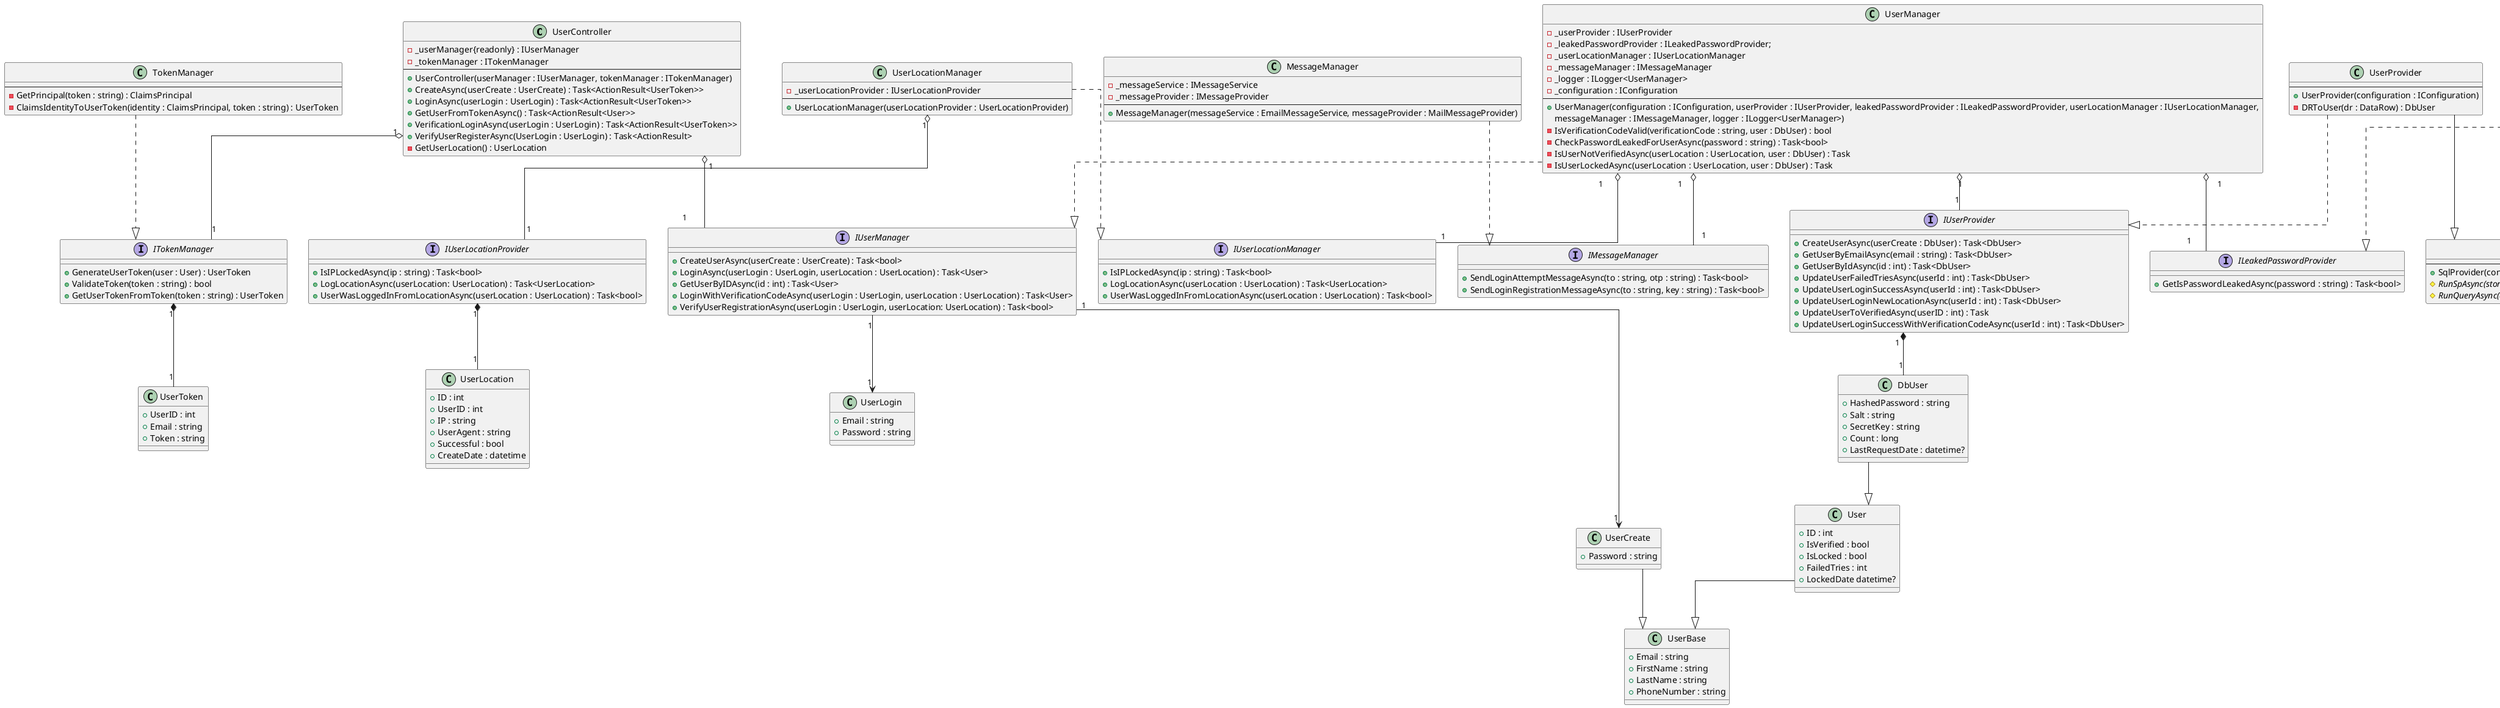 @startuml API class diagram

top to bottom direction
skinparam linetype ortho
'Controllers'

class UserController{
    -_userManager{readonly} : IUserManager
    -_tokenManager : ITokenManager
    --
    +UserController(userManager : IUserManager, tokenManager : ITokenManager)
    +CreateAsync(userCreate : UserCreate) : Task<ActionResult<UserToken>>
    +LoginAsync(userLogin : UserLogin) : Task<ActionResult<UserToken>>
    +GetUserFromTokenAsync() : Task<ActionResult<User>>
    +VerificationLoginAsync(userLogin : UserLogin) : Task<ActionResult<UserToken>>
    +VerifyUserRegisterAsync(UserLogin : UserLogin) : Task<ActionResult>
    -GetUserLocation() : UserLocation
}

'Controllers mappings' 

UserController "1" o-- "1" IUserManager
UserController "1" o-- "1" ITokenManager

'Managers'

Interface IUserManager {
    +CreateUserAsync(userCreate : UserCreate) : Task<bool>
    +LoginAsync(userLogin : UserLogin, userLocation : UserLocation) : Task<User>
    +GetUserByIDAsync(id : int) : Task<User>
    +LoginWithVerificationCodeAsync(userLogin : UserLogin, userLocation : UserLocation) : Task<User>
    +VerifyUserRegistrationAsync(userLogin : UserLogin, userLocation: UserLocation) : Task<bool>
}

interface ITokenManager {
    +GenerateUserToken(user : User) : UserToken
    +ValidateToken(token : string) : bool
    +GetUserTokenFromToken(token : string) : UserToken
}


interface IUserLocationManager {
    +IsIPLockedAsync(ip : string) : Task<bool>
    +LogLocationAsync(userLocation : UserLocation) : Task<UserLocation>
    +UserWasLoggedInFromLocationAsync(userLocation : UserLocation) : Task<bool>
}

interface IMessageManager {
    +SendLoginAttemptMessageAsync(to : string, otp : string) : Task<bool>
    +SendLoginRegistrationMessageAsync(to : string, key : string) : Task<bool>
}

class TokenManager {
    --
    -GetPrincipal(token : string) : ClaimsPrincipal
    -ClaimsIdentityToUserToken(identity : ClaimsPrincipal, token : string) : UserToken
}

class UserManager {
    -_userProvider : IUserProvider
    -_leakedPasswordProvider : ILeakedPasswordProvider;
    -_userLocationManager : IUserLocationManager
    -_messageManager : IMessageManager
    -_logger : ILogger<UserManager>
    -_configuration : IConfiguration
    --
    +UserManager(configuration : IConfiguration, userProvider : IUserProvider, leakedPasswordProvider : ILeakedPasswordProvider, userLocationManager : IUserLocationManager,
     messageManager : IMessageManager, logger : ILogger<UserManager>)
    -IsVerificationCodeValid(verificationCode : string, user : DbUser) : bool
    -CheckPasswordLeakedForUserAsync(password : string) : Task<bool>
    -IsUserNotVerifiedAsync(userLocation : UserLocation, user : DbUser) : Task
    -IsUserLockedAsync(userLocation : UserLocation, user : DbUser) : Task
}

class UserLocationManager {
    -_userLocationProvider : IUserLocationProvider
    --
    +UserLocationManager(userLocationProvider : UserLocationProvider)
}
class MessageManager {
    -_messageService : IMessageService
    -_messageProvider : IMessageProvider
    --
    +MessageManager(messageService : EmailMessageService, messageProvider : MailMessageProvider)
}


'Managers mappings'

IUserManager "1" --> "1" UserCreate
IUserManager "1" --> "1" UserLogin
UserManager .-|> IUserManager
MessageManager .-|> IMessageManager

UserManager "1" o-- "1" IUserProvider
UserManager "1" o-- "1" IUserLocationManager
UserManager "1" o-- "1" ILeakedPasswordProvider
UserManager "1" o-- "1" IMessageManager

TokenManager .-|> ITokenManager
ITokenManager "1" *-- "1" UserToken


UserLocationManager .-|> IUserLocationManager
UserLocationManager "1" o-- "1" IUserLocationProvider
'Providers'

interface IUserProvider {
    +CreateUserAsync(userCreate : DbUser) : Task<DbUser>
    +GetUserByEmailAsync(email : string) : Task<DbUser>
    +GetUserByIdAsync(id : int) : Task<DbUser>
    +UpdateUserFailedTriesAsync(userId : int) : Task<DbUser>
    +UpdateUserLoginSuccessAsync(userId : int) : Task<DbUser>
    +UpdateUserLoginNewLocationAsync(userId : int) : Task<DbUser>
    +UpdateUserToVerifiedAsync(userID : int) : Task
    +UpdateUserLoginSuccessWithVerificationCodeAsync(userId : int) : Task<DbUser>
}

interface ILeakedPasswordProvider {
    +GetIsPasswordLeakedAsync(password : string) : Task<bool>
}

class SqlProvider {
    --
    +SqlProvider(connection : string)
    {abstract}#RunSpAsync(storedProcedureName : string, storedProcedureElements : SpElements[]) : Task<DataTable>
    {abstract}#RunQueryAsync(query : string) : Task<DataTable>
}

class LeakedPasswordProvider {
    --
    +LeakedPasswordProvider(configuration : IConfiguration)
}

interface IUserLocationProvider{
    +IsIPLockedAsync(ip : string) : Task<bool>
    +LogLocationAsync(userLocation: UserLocation) : Task<UserLocation>
    +UserWasLoggedInFromLocationAsync(userLocation : UserLocation) : Task<bool>
}

class UserProvider {
    --
    +UserProvider(configuration : IConfiguration)
    -DRToUser(dr : DataRow) : DbUser
}



'Providers mappings'

IUserProvider "1" *-- "1" DbUser
IUserLocationProvider "1" *-- "1" UserLocation  

LeakedPasswordProvider .-|> ILeakedPasswordProvider
LeakedPasswordProvider --|> SqlProvider

UserProvider .-|> IUserProvider
UserProvider --|> SqlProvider

'Utility'

class Security{
    --
    {static}-ComputeHash(password : string) : string
    {static}-HashPassword(password : salt, salt : string) : string
    {static}+GetSalt(saltLength : int) : string
    {static}+GetEncryptedAndSaltedPassword(password : string, salt : string, pepper : string) : string
    {static}+GetHotp(key : string, counter : long) : string
    {static}+GetHmacKey() : string
}

class RegexHelper{
    --
    {static}+TryToGetBrowserWithoutVersion(browser : string) : string
}

'Users mappings'

User --|> UserBase
UserCreate --|> UserBase

DbUser --|> User

'User models' 

class UserToken{
    +UserID : int
    +Email : string
    +Token : string
}

class User{
    +ID : int 
    +IsVerified : bool
    +IsLocked : bool
    +FailedTries : int
    +LockedDate datetime?
}

class DbUser{
    +HashedPassword : string
    +Salt : string
    +SecretKey : string
    +Count : long
    +LastRequestDate : datetime?
}

class UserCreate {
    +Password : string
}

class UserBase{
    +Email : string
    +FirstName : string
    +LastName : string
    +PhoneNumber : string
}


class UserLogin{
    +Email : string
    +Password : string 
}

class UserLocation{
    +ID : int
    +UserID : int
    +IP : string
    +UserAgent : string
    +Successful : bool
    +CreateDate : datetime
}


@enduml